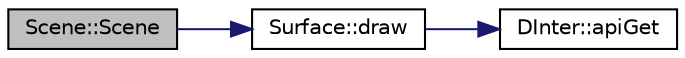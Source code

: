 digraph "Scene::Scene"
{
 // LATEX_PDF_SIZE
  edge [fontname="Helvetica",fontsize="10",labelfontname="Helvetica",labelfontsize="10"];
  node [fontname="Helvetica",fontsize="10",shape=record];
  rankdir="LR";
  Node1 [label="Scene::Scene",height=0.2,width=0.4,color="black", fillcolor="grey75", style="filled", fontcolor="black",tooltip="Konstruktor nowego obiektu klasy Scene."];
  Node1 -> Node2 [color="midnightblue",fontsize="10",style="solid",fontname="Helvetica"];
  Node2 [label="Surface::draw",height=0.2,width=0.4,color="black", fillcolor="white", style="filled",URL="$class_surface.html#ad9106319b1c328fe60daba94193f12a3",tooltip="Funkcja pozwalająca narysować powierzchnię o zadanych wymiarach."];
  Node2 -> Node3 [color="midnightblue",fontsize="10",style="solid",fontname="Helvetica"];
  Node3 [label="DInter::apiGet",height=0.2,width=0.4,color="black", fillcolor="white", style="filled",URL="$class_d_inter.html#a3e2df02254e651d89c41ab1e2c0b6961",tooltip="Metoda zwracająca wskaźnik do gnuplota."];
}
